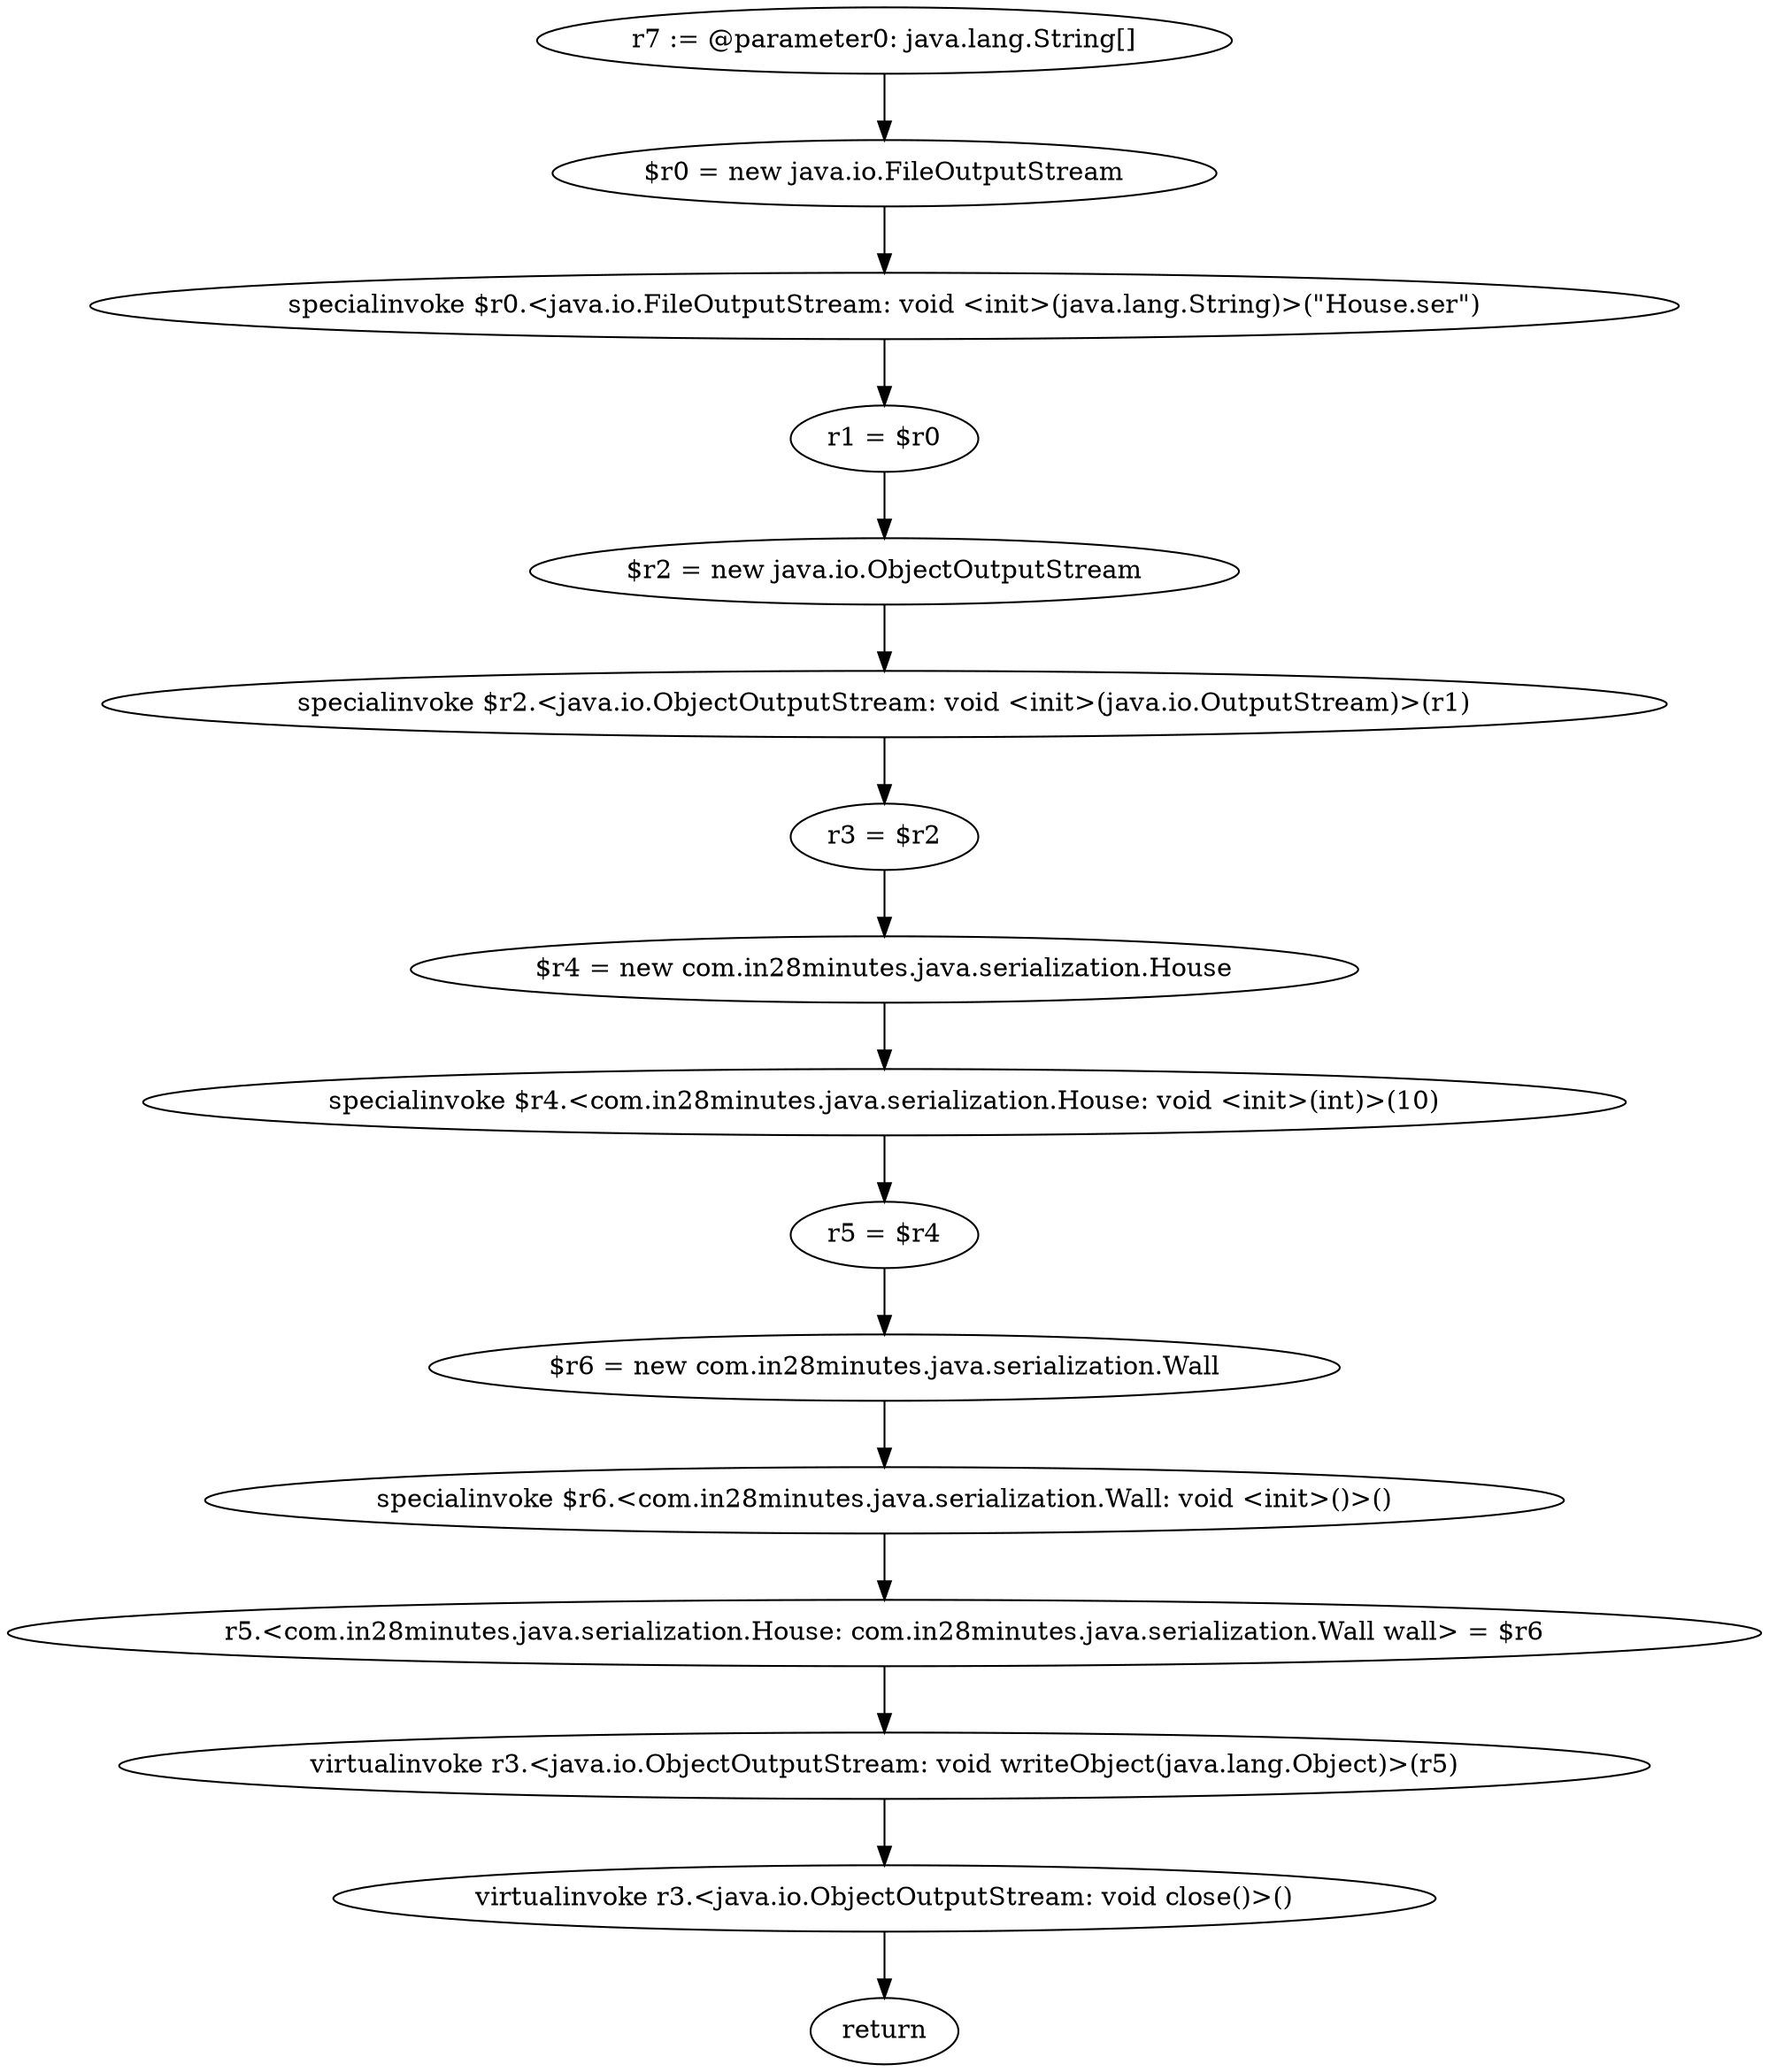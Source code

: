 digraph "unitGraph" {
    "r7 := @parameter0: java.lang.String[]"
    "$r0 = new java.io.FileOutputStream"
    "specialinvoke $r0.<java.io.FileOutputStream: void <init>(java.lang.String)>(\"House.ser\")"
    "r1 = $r0"
    "$r2 = new java.io.ObjectOutputStream"
    "specialinvoke $r2.<java.io.ObjectOutputStream: void <init>(java.io.OutputStream)>(r1)"
    "r3 = $r2"
    "$r4 = new com.in28minutes.java.serialization.House"
    "specialinvoke $r4.<com.in28minutes.java.serialization.House: void <init>(int)>(10)"
    "r5 = $r4"
    "$r6 = new com.in28minutes.java.serialization.Wall"
    "specialinvoke $r6.<com.in28minutes.java.serialization.Wall: void <init>()>()"
    "r5.<com.in28minutes.java.serialization.House: com.in28minutes.java.serialization.Wall wall> = $r6"
    "virtualinvoke r3.<java.io.ObjectOutputStream: void writeObject(java.lang.Object)>(r5)"
    "virtualinvoke r3.<java.io.ObjectOutputStream: void close()>()"
    "return"
    "r7 := @parameter0: java.lang.String[]"->"$r0 = new java.io.FileOutputStream";
    "$r0 = new java.io.FileOutputStream"->"specialinvoke $r0.<java.io.FileOutputStream: void <init>(java.lang.String)>(\"House.ser\")";
    "specialinvoke $r0.<java.io.FileOutputStream: void <init>(java.lang.String)>(\"House.ser\")"->"r1 = $r0";
    "r1 = $r0"->"$r2 = new java.io.ObjectOutputStream";
    "$r2 = new java.io.ObjectOutputStream"->"specialinvoke $r2.<java.io.ObjectOutputStream: void <init>(java.io.OutputStream)>(r1)";
    "specialinvoke $r2.<java.io.ObjectOutputStream: void <init>(java.io.OutputStream)>(r1)"->"r3 = $r2";
    "r3 = $r2"->"$r4 = new com.in28minutes.java.serialization.House";
    "$r4 = new com.in28minutes.java.serialization.House"->"specialinvoke $r4.<com.in28minutes.java.serialization.House: void <init>(int)>(10)";
    "specialinvoke $r4.<com.in28minutes.java.serialization.House: void <init>(int)>(10)"->"r5 = $r4";
    "r5 = $r4"->"$r6 = new com.in28minutes.java.serialization.Wall";
    "$r6 = new com.in28minutes.java.serialization.Wall"->"specialinvoke $r6.<com.in28minutes.java.serialization.Wall: void <init>()>()";
    "specialinvoke $r6.<com.in28minutes.java.serialization.Wall: void <init>()>()"->"r5.<com.in28minutes.java.serialization.House: com.in28minutes.java.serialization.Wall wall> = $r6";
    "r5.<com.in28minutes.java.serialization.House: com.in28minutes.java.serialization.Wall wall> = $r6"->"virtualinvoke r3.<java.io.ObjectOutputStream: void writeObject(java.lang.Object)>(r5)";
    "virtualinvoke r3.<java.io.ObjectOutputStream: void writeObject(java.lang.Object)>(r5)"->"virtualinvoke r3.<java.io.ObjectOutputStream: void close()>()";
    "virtualinvoke r3.<java.io.ObjectOutputStream: void close()>()"->"return";
}
